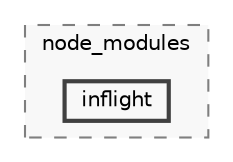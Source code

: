 digraph "backend/node_modules/inflight"
{
 // LATEX_PDF_SIZE
  bgcolor="transparent";
  edge [fontname=Helvetica,fontsize=10,labelfontname=Helvetica,labelfontsize=10];
  node [fontname=Helvetica,fontsize=10,shape=box,height=0.2,width=0.4];
  compound=true
  subgraph clusterdir_86dbea9de526ba50b112ba867d8b4b1f {
    graph [ bgcolor="#f8f8f8", pencolor="grey50", label="node_modules", fontname=Helvetica,fontsize=10 style="filled,dashed", URL="dir_86dbea9de526ba50b112ba867d8b4b1f.html",tooltip=""]
  dir_f1853684bc48a0bb1b747b5a2b7e44ba [label="inflight", fillcolor="#f8f8f8", color="grey25", style="filled,bold", URL="dir_f1853684bc48a0bb1b747b5a2b7e44ba.html",tooltip=""];
  }
}
